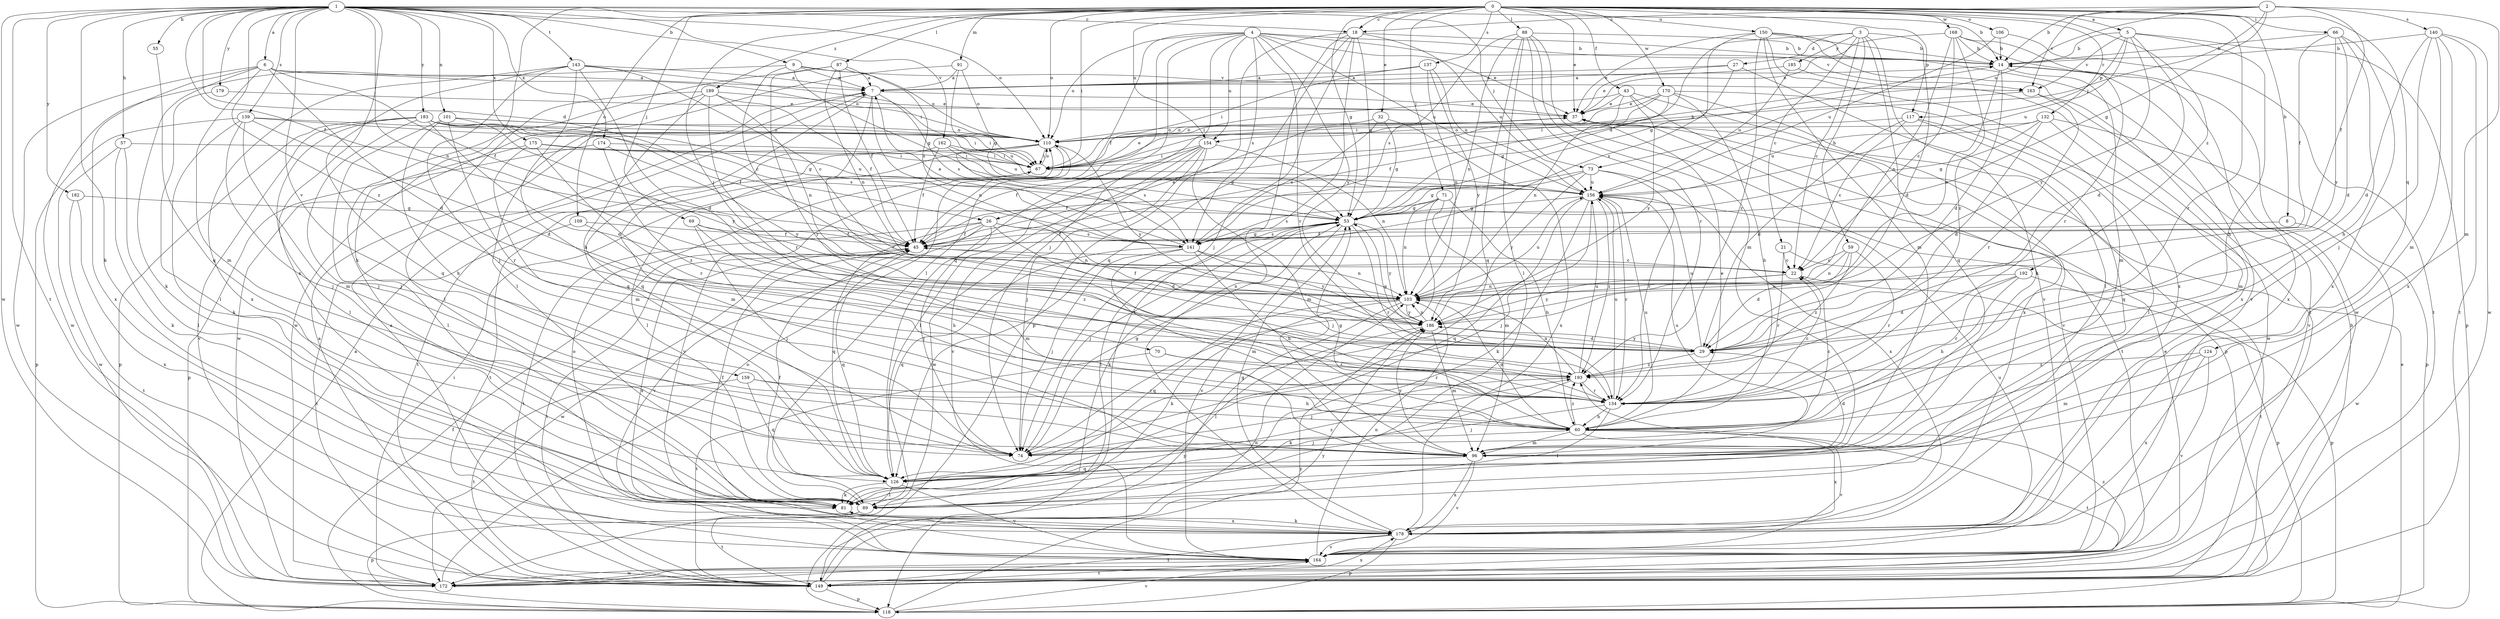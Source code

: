 strict digraph  {
0;
1;
2;
3;
4;
5;
6;
7;
8;
9;
14;
18;
21;
22;
26;
27;
29;
32;
37;
43;
45;
53;
55;
57;
59;
60;
66;
67;
69;
70;
71;
73;
74;
81;
87;
88;
89;
91;
96;
101;
103;
106;
109;
110;
117;
118;
124;
126;
132;
134;
137;
139;
140;
141;
143;
149;
150;
154;
156;
159;
162;
163;
164;
168;
170;
172;
174;
175;
178;
179;
182;
183;
185;
186;
189;
192;
193;
0 -> 5  [label=a];
0 -> 8  [label=b];
0 -> 18  [label=c];
0 -> 32  [label=e];
0 -> 37  [label=e];
0 -> 43  [label=f];
0 -> 53  [label=g];
0 -> 66  [label=i];
0 -> 67  [label=i];
0 -> 69  [label=j];
0 -> 70  [label=j];
0 -> 71  [label=j];
0 -> 81  [label=k];
0 -> 87  [label=l];
0 -> 88  [label=l];
0 -> 91  [label=m];
0 -> 106  [label=o];
0 -> 109  [label=o];
0 -> 110  [label=o];
0 -> 117  [label=p];
0 -> 124  [label=q];
0 -> 132  [label=r];
0 -> 134  [label=r];
0 -> 137  [label=s];
0 -> 150  [label=u];
0 -> 154  [label=u];
0 -> 168  [label=w];
0 -> 170  [label=w];
0 -> 189  [label=z];
0 -> 192  [label=z];
1 -> 6  [label=a];
1 -> 9  [label=b];
1 -> 14  [label=b];
1 -> 18  [label=c];
1 -> 26  [label=d];
1 -> 45  [label=f];
1 -> 55  [label=h];
1 -> 57  [label=h];
1 -> 73  [label=j];
1 -> 81  [label=k];
1 -> 101  [label=n];
1 -> 103  [label=n];
1 -> 110  [label=o];
1 -> 139  [label=s];
1 -> 143  [label=t];
1 -> 149  [label=t];
1 -> 159  [label=v];
1 -> 162  [label=v];
1 -> 172  [label=w];
1 -> 174  [label=x];
1 -> 175  [label=x];
1 -> 178  [label=x];
1 -> 179  [label=y];
1 -> 182  [label=y];
1 -> 183  [label=y];
1 -> 193  [label=z];
2 -> 14  [label=b];
2 -> 18  [label=c];
2 -> 45  [label=f];
2 -> 53  [label=g];
2 -> 73  [label=j];
2 -> 96  [label=m];
2 -> 140  [label=s];
2 -> 154  [label=u];
2 -> 163  [label=v];
3 -> 21  [label=c];
3 -> 22  [label=c];
3 -> 26  [label=d];
3 -> 27  [label=d];
3 -> 29  [label=d];
3 -> 59  [label=h];
3 -> 81  [label=k];
3 -> 126  [label=q];
3 -> 185  [label=y];
4 -> 14  [label=b];
4 -> 37  [label=e];
4 -> 45  [label=f];
4 -> 74  [label=j];
4 -> 89  [label=l];
4 -> 110  [label=o];
4 -> 126  [label=q];
4 -> 134  [label=r];
4 -> 141  [label=s];
4 -> 154  [label=u];
4 -> 156  [label=u];
4 -> 163  [label=v];
4 -> 186  [label=y];
5 -> 14  [label=b];
5 -> 29  [label=d];
5 -> 60  [label=h];
5 -> 117  [label=p];
5 -> 118  [label=p];
5 -> 156  [label=u];
5 -> 163  [label=v];
5 -> 186  [label=y];
6 -> 7  [label=a];
6 -> 29  [label=d];
6 -> 45  [label=f];
6 -> 81  [label=k];
6 -> 96  [label=m];
6 -> 110  [label=o];
6 -> 172  [label=w];
6 -> 178  [label=x];
7 -> 37  [label=e];
7 -> 103  [label=n];
7 -> 126  [label=q];
7 -> 134  [label=r];
7 -> 141  [label=s];
8 -> 45  [label=f];
8 -> 172  [label=w];
9 -> 7  [label=a];
9 -> 22  [label=c];
9 -> 53  [label=g];
9 -> 110  [label=o];
9 -> 163  [label=v];
9 -> 172  [label=w];
14 -> 7  [label=a];
14 -> 29  [label=d];
14 -> 96  [label=m];
14 -> 103  [label=n];
14 -> 178  [label=x];
18 -> 14  [label=b];
18 -> 53  [label=g];
18 -> 74  [label=j];
18 -> 118  [label=p];
18 -> 126  [label=q];
18 -> 149  [label=t];
18 -> 156  [label=u];
18 -> 178  [label=x];
21 -> 22  [label=c];
21 -> 134  [label=r];
21 -> 149  [label=t];
22 -> 103  [label=n];
22 -> 118  [label=p];
22 -> 186  [label=y];
26 -> 29  [label=d];
26 -> 45  [label=f];
26 -> 74  [label=j];
26 -> 103  [label=n];
26 -> 126  [label=q];
26 -> 141  [label=s];
26 -> 149  [label=t];
26 -> 164  [label=v];
27 -> 7  [label=a];
27 -> 37  [label=e];
27 -> 89  [label=l];
27 -> 141  [label=s];
29 -> 53  [label=g];
29 -> 156  [label=u];
29 -> 186  [label=y];
29 -> 193  [label=z];
32 -> 53  [label=g];
32 -> 110  [label=o];
32 -> 141  [label=s];
32 -> 178  [label=x];
37 -> 110  [label=o];
37 -> 149  [label=t];
43 -> 37  [label=e];
43 -> 67  [label=i];
43 -> 103  [label=n];
43 -> 118  [label=p];
43 -> 178  [label=x];
43 -> 186  [label=y];
45 -> 22  [label=c];
45 -> 37  [label=e];
45 -> 126  [label=q];
45 -> 149  [label=t];
45 -> 172  [label=w];
45 -> 178  [label=x];
53 -> 45  [label=f];
53 -> 74  [label=j];
53 -> 81  [label=k];
53 -> 89  [label=l];
53 -> 134  [label=r];
53 -> 141  [label=s];
53 -> 164  [label=v];
53 -> 186  [label=y];
55 -> 126  [label=q];
57 -> 67  [label=i];
57 -> 81  [label=k];
57 -> 89  [label=l];
57 -> 172  [label=w];
59 -> 22  [label=c];
59 -> 29  [label=d];
59 -> 103  [label=n];
59 -> 134  [label=r];
59 -> 193  [label=z];
60 -> 22  [label=c];
60 -> 37  [label=e];
60 -> 53  [label=g];
60 -> 74  [label=j];
60 -> 96  [label=m];
60 -> 103  [label=n];
60 -> 149  [label=t];
60 -> 156  [label=u];
60 -> 164  [label=v];
60 -> 178  [label=x];
60 -> 193  [label=z];
66 -> 14  [label=b];
66 -> 29  [label=d];
66 -> 45  [label=f];
66 -> 60  [label=h];
66 -> 178  [label=x];
66 -> 186  [label=y];
67 -> 14  [label=b];
67 -> 37  [label=e];
67 -> 110  [label=o];
67 -> 149  [label=t];
67 -> 156  [label=u];
69 -> 45  [label=f];
69 -> 74  [label=j];
69 -> 96  [label=m];
69 -> 193  [label=z];
70 -> 134  [label=r];
70 -> 149  [label=t];
70 -> 193  [label=z];
71 -> 53  [label=g];
71 -> 60  [label=h];
71 -> 74  [label=j];
71 -> 96  [label=m];
71 -> 103  [label=n];
71 -> 141  [label=s];
73 -> 45  [label=f];
73 -> 53  [label=g];
73 -> 134  [label=r];
73 -> 156  [label=u];
73 -> 178  [label=x];
73 -> 186  [label=y];
74 -> 53  [label=g];
81 -> 45  [label=f];
81 -> 178  [label=x];
87 -> 7  [label=a];
87 -> 45  [label=f];
87 -> 103  [label=n];
87 -> 134  [label=r];
87 -> 141  [label=s];
87 -> 172  [label=w];
88 -> 14  [label=b];
88 -> 89  [label=l];
88 -> 96  [label=m];
88 -> 103  [label=n];
88 -> 126  [label=q];
88 -> 134  [label=r];
88 -> 141  [label=s];
88 -> 164  [label=v];
89 -> 45  [label=f];
89 -> 118  [label=p];
89 -> 149  [label=t];
91 -> 7  [label=a];
91 -> 53  [label=g];
91 -> 89  [label=l];
91 -> 110  [label=o];
96 -> 29  [label=d];
96 -> 126  [label=q];
96 -> 156  [label=u];
96 -> 164  [label=v];
96 -> 178  [label=x];
96 -> 186  [label=y];
101 -> 60  [label=h];
101 -> 67  [label=i];
101 -> 74  [label=j];
101 -> 110  [label=o];
101 -> 134  [label=r];
101 -> 186  [label=y];
103 -> 45  [label=f];
103 -> 81  [label=k];
103 -> 118  [label=p];
103 -> 126  [label=q];
103 -> 156  [label=u];
103 -> 186  [label=y];
106 -> 14  [label=b];
106 -> 149  [label=t];
106 -> 156  [label=u];
109 -> 45  [label=f];
109 -> 60  [label=h];
109 -> 149  [label=t];
110 -> 67  [label=i];
110 -> 89  [label=l];
110 -> 141  [label=s];
110 -> 149  [label=t];
110 -> 164  [label=v];
110 -> 186  [label=y];
117 -> 22  [label=c];
117 -> 29  [label=d];
117 -> 89  [label=l];
117 -> 110  [label=o];
117 -> 126  [label=q];
118 -> 7  [label=a];
118 -> 37  [label=e];
118 -> 45  [label=f];
118 -> 164  [label=v];
118 -> 186  [label=y];
124 -> 96  [label=m];
124 -> 164  [label=v];
124 -> 178  [label=x];
124 -> 193  [label=z];
126 -> 81  [label=k];
126 -> 89  [label=l];
126 -> 164  [label=v];
126 -> 193  [label=z];
132 -> 29  [label=d];
132 -> 53  [label=g];
132 -> 96  [label=m];
132 -> 110  [label=o];
132 -> 118  [label=p];
132 -> 156  [label=u];
134 -> 22  [label=c];
134 -> 60  [label=h];
134 -> 74  [label=j];
134 -> 89  [label=l];
134 -> 156  [label=u];
137 -> 7  [label=a];
137 -> 67  [label=i];
137 -> 103  [label=n];
137 -> 156  [label=u];
137 -> 186  [label=y];
139 -> 29  [label=d];
139 -> 74  [label=j];
139 -> 81  [label=k];
139 -> 96  [label=m];
139 -> 110  [label=o];
139 -> 118  [label=p];
139 -> 141  [label=s];
140 -> 14  [label=b];
140 -> 29  [label=d];
140 -> 74  [label=j];
140 -> 96  [label=m];
140 -> 149  [label=t];
140 -> 172  [label=w];
140 -> 178  [label=x];
141 -> 7  [label=a];
141 -> 53  [label=g];
141 -> 60  [label=h];
141 -> 74  [label=j];
141 -> 96  [label=m];
141 -> 103  [label=n];
141 -> 126  [label=q];
141 -> 186  [label=y];
143 -> 7  [label=a];
143 -> 22  [label=c];
143 -> 29  [label=d];
143 -> 60  [label=h];
143 -> 67  [label=i];
143 -> 74  [label=j];
143 -> 126  [label=q];
143 -> 178  [label=x];
149 -> 7  [label=a];
149 -> 14  [label=b];
149 -> 103  [label=n];
149 -> 118  [label=p];
149 -> 186  [label=y];
150 -> 14  [label=b];
150 -> 37  [label=e];
150 -> 53  [label=g];
150 -> 96  [label=m];
150 -> 149  [label=t];
150 -> 164  [label=v];
150 -> 178  [label=x];
150 -> 193  [label=z];
154 -> 45  [label=f];
154 -> 67  [label=i];
154 -> 74  [label=j];
154 -> 89  [label=l];
154 -> 96  [label=m];
154 -> 103  [label=n];
154 -> 164  [label=v];
154 -> 172  [label=w];
156 -> 53  [label=g];
156 -> 74  [label=j];
156 -> 81  [label=k];
156 -> 126  [label=q];
156 -> 134  [label=r];
156 -> 193  [label=z];
159 -> 60  [label=h];
159 -> 126  [label=q];
159 -> 134  [label=r];
159 -> 149  [label=t];
162 -> 45  [label=f];
162 -> 53  [label=g];
162 -> 67  [label=i];
162 -> 96  [label=m];
162 -> 156  [label=u];
163 -> 67  [label=i];
163 -> 134  [label=r];
163 -> 164  [label=v];
164 -> 7  [label=a];
164 -> 103  [label=n];
164 -> 110  [label=o];
164 -> 149  [label=t];
164 -> 156  [label=u];
164 -> 172  [label=w];
168 -> 14  [label=b];
168 -> 22  [label=c];
168 -> 37  [label=e];
168 -> 103  [label=n];
168 -> 134  [label=r];
168 -> 172  [label=w];
168 -> 193  [label=z];
170 -> 37  [label=e];
170 -> 45  [label=f];
170 -> 53  [label=g];
170 -> 60  [label=h];
170 -> 67  [label=i];
170 -> 164  [label=v];
170 -> 172  [label=w];
172 -> 37  [label=e];
172 -> 67  [label=i];
172 -> 110  [label=o];
172 -> 178  [label=x];
172 -> 193  [label=z];
174 -> 67  [label=i];
174 -> 118  [label=p];
174 -> 186  [label=y];
174 -> 193  [label=z];
175 -> 67  [label=i];
175 -> 89  [label=l];
175 -> 96  [label=m];
175 -> 134  [label=r];
175 -> 156  [label=u];
178 -> 53  [label=g];
178 -> 81  [label=k];
178 -> 118  [label=p];
178 -> 149  [label=t];
178 -> 164  [label=v];
179 -> 37  [label=e];
179 -> 89  [label=l];
182 -> 53  [label=g];
182 -> 149  [label=t];
182 -> 178  [label=x];
183 -> 29  [label=d];
183 -> 45  [label=f];
183 -> 53  [label=g];
183 -> 67  [label=i];
183 -> 74  [label=j];
183 -> 89  [label=l];
183 -> 110  [label=o];
183 -> 118  [label=p];
183 -> 156  [label=u];
183 -> 164  [label=v];
185 -> 7  [label=a];
185 -> 156  [label=u];
185 -> 178  [label=x];
186 -> 29  [label=d];
186 -> 89  [label=l];
186 -> 96  [label=m];
186 -> 103  [label=n];
189 -> 37  [label=e];
189 -> 45  [label=f];
189 -> 89  [label=l];
189 -> 103  [label=n];
189 -> 126  [label=q];
189 -> 134  [label=r];
189 -> 172  [label=w];
192 -> 29  [label=d];
192 -> 60  [label=h];
192 -> 103  [label=n];
192 -> 118  [label=p];
192 -> 134  [label=r];
193 -> 74  [label=j];
193 -> 81  [label=k];
193 -> 103  [label=n];
193 -> 134  [label=r];
193 -> 156  [label=u];
}
